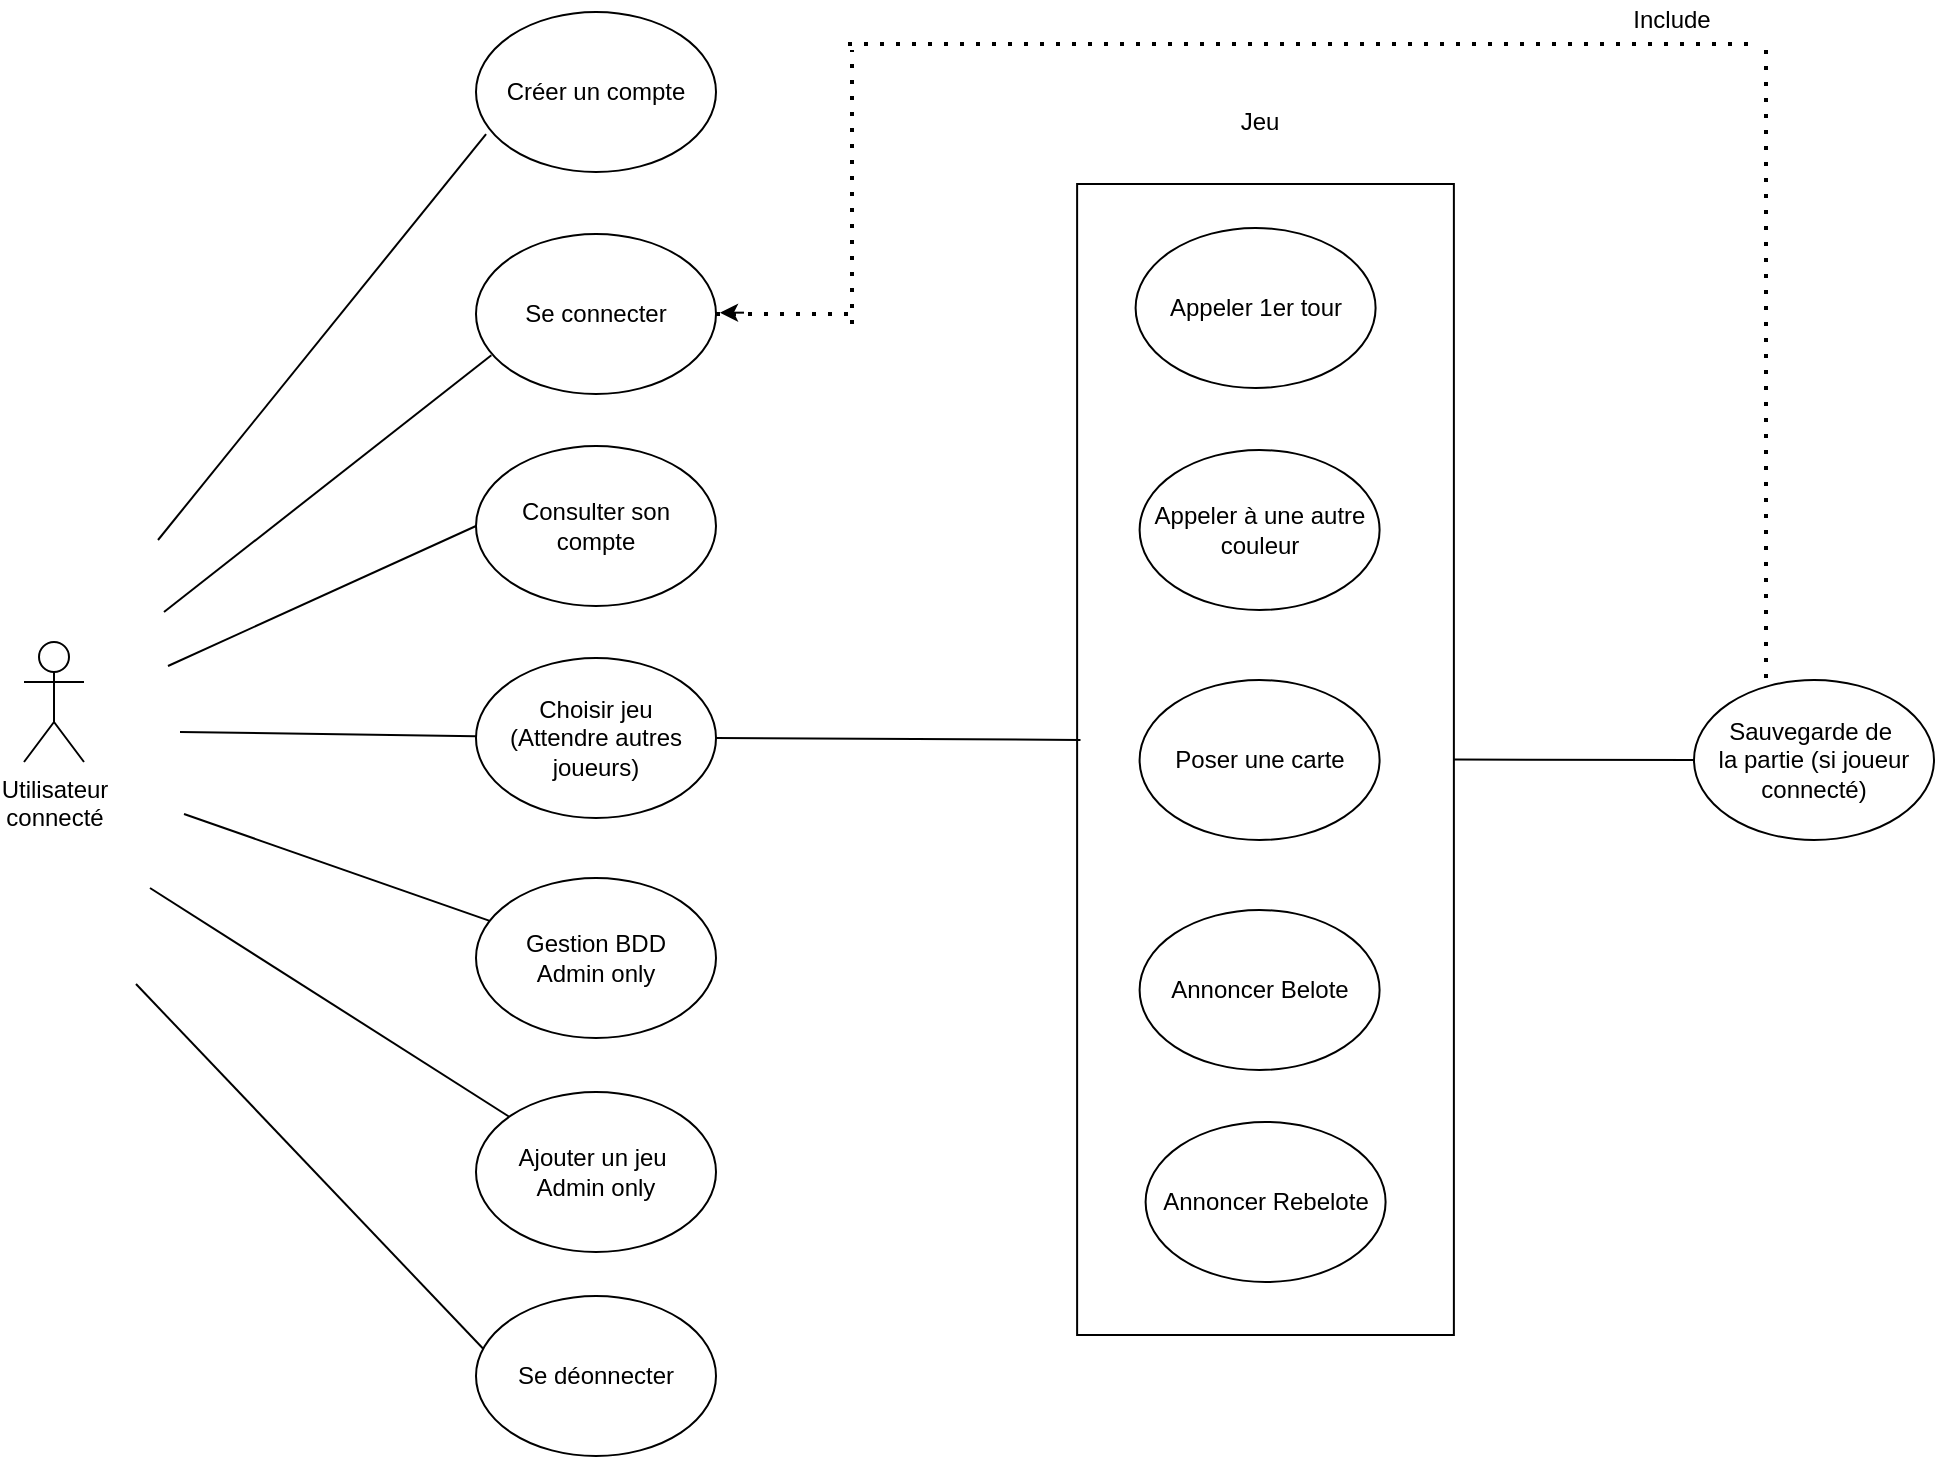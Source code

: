 <mxfile version="13.7.5" type="github">
  <diagram id="hAnzvrFehZ6wKq_byTHN" name="Page-1">
    <mxGraphModel dx="1896" dy="988" grid="0" gridSize="10" guides="1" tooltips="1" connect="1" arrows="1" fold="1" page="1" pageScale="1" pageWidth="1169" pageHeight="827" background="#ffffff" math="0" shadow="0">
      <root>
        <mxCell id="0" />
        <mxCell id="1" parent="0" />
        <mxCell id="9zWFp66QjIJX7NVRdvDP-12" value="" style="rounded=0;whiteSpace=wrap;html=1;rotation=90;" vertex="1" parent="1">
          <mxGeometry x="446" y="287.56" width="575.5" height="188.38" as="geometry" />
        </mxCell>
        <mxCell id="tgZ7G9DhuxtUKycxwcGr-5" value="Créer un compte" style="ellipse;whiteSpace=wrap;html=1;" parent="1" vertex="1">
          <mxGeometry x="339" y="8" width="120" height="80" as="geometry" />
        </mxCell>
        <mxCell id="tgZ7G9DhuxtUKycxwcGr-7" value="" style="endArrow=none;html=1;entryX=0.064;entryY=0.758;entryDx=0;entryDy=0;entryPerimeter=0;" parent="1" target="9zWFp66QjIJX7NVRdvDP-7" edge="1">
          <mxGeometry width="50" height="50" relative="1" as="geometry">
            <mxPoint x="183" y="308" as="sourcePoint" />
            <mxPoint x="290" y="170" as="targetPoint" />
          </mxGeometry>
        </mxCell>
        <mxCell id="tgZ7G9DhuxtUKycxwcGr-8" value="" style="endArrow=none;html=1;entryX=0;entryY=0.5;entryDx=0;entryDy=0;" parent="1" target="tgZ7G9DhuxtUKycxwcGr-12" edge="1">
          <mxGeometry width="50" height="50" relative="1" as="geometry">
            <mxPoint x="185" y="335" as="sourcePoint" />
            <mxPoint x="296" y="265" as="targetPoint" />
          </mxGeometry>
        </mxCell>
        <mxCell id="tgZ7G9DhuxtUKycxwcGr-9" value="Utilisateur &lt;br&gt;connecté" style="shape=umlActor;verticalLabelPosition=bottom;verticalAlign=top;html=1;outlineConnect=0;" parent="1" vertex="1">
          <mxGeometry x="113" y="323" width="30" height="60" as="geometry" />
        </mxCell>
        <mxCell id="tgZ7G9DhuxtUKycxwcGr-10" value="Ajouter un jeu&amp;nbsp;&lt;br&gt;Admin only" style="ellipse;whiteSpace=wrap;html=1;" parent="1" vertex="1">
          <mxGeometry x="339" y="548" width="120" height="80" as="geometry" />
        </mxCell>
        <mxCell id="tgZ7G9DhuxtUKycxwcGr-12" value="Consulter son &lt;br&gt;compte" style="ellipse;whiteSpace=wrap;html=1;" parent="1" vertex="1">
          <mxGeometry x="339" y="225" width="120" height="80" as="geometry" />
        </mxCell>
        <mxCell id="tgZ7G9DhuxtUKycxwcGr-13" value="" style="endArrow=none;html=1;" parent="1" target="tgZ7G9DhuxtUKycxwcGr-18" edge="1">
          <mxGeometry width="50" height="50" relative="1" as="geometry">
            <mxPoint x="191" y="368" as="sourcePoint" />
            <mxPoint x="291" y="363" as="targetPoint" />
          </mxGeometry>
        </mxCell>
        <mxCell id="tgZ7G9DhuxtUKycxwcGr-14" value="" style="endArrow=none;html=1;" parent="1" target="tgZ7G9DhuxtUKycxwcGr-19" edge="1">
          <mxGeometry width="50" height="50" relative="1" as="geometry">
            <mxPoint x="193" y="409" as="sourcePoint" />
            <mxPoint x="264" y="452" as="targetPoint" />
          </mxGeometry>
        </mxCell>
        <mxCell id="tgZ7G9DhuxtUKycxwcGr-15" value="" style="endArrow=none;html=1;" parent="1" target="tgZ7G9DhuxtUKycxwcGr-10" edge="1">
          <mxGeometry width="50" height="50" relative="1" as="geometry">
            <mxPoint x="176" y="446" as="sourcePoint" />
            <mxPoint x="275" y="580" as="targetPoint" />
          </mxGeometry>
        </mxCell>
        <mxCell id="tgZ7G9DhuxtUKycxwcGr-18" value="Choisir jeu&lt;br&gt;(Attendre autres joueurs)" style="ellipse;whiteSpace=wrap;html=1;" parent="1" vertex="1">
          <mxGeometry x="339" y="331" width="120" height="80" as="geometry" />
        </mxCell>
        <mxCell id="tgZ7G9DhuxtUKycxwcGr-19" value="Gestion BDD&lt;br&gt;Admin only" style="ellipse;whiteSpace=wrap;html=1;" parent="1" vertex="1">
          <mxGeometry x="339" y="441" width="120" height="80" as="geometry" />
        </mxCell>
        <mxCell id="tgZ7G9DhuxtUKycxwcGr-20" value="" style="endArrow=none;html=1;" parent="1" edge="1">
          <mxGeometry width="50" height="50" relative="1" as="geometry">
            <mxPoint x="169" y="494" as="sourcePoint" />
            <mxPoint x="347" y="681" as="targetPoint" />
          </mxGeometry>
        </mxCell>
        <mxCell id="tgZ7G9DhuxtUKycxwcGr-21" value="Poser une carte" style="ellipse;whiteSpace=wrap;html=1;" parent="1" vertex="1">
          <mxGeometry x="670.8" y="342" width="120" height="80" as="geometry" />
        </mxCell>
        <mxCell id="tgZ7G9DhuxtUKycxwcGr-23" value="Annoncer Belote" style="ellipse;whiteSpace=wrap;html=1;" parent="1" vertex="1">
          <mxGeometry x="670.8" y="457" width="120" height="80" as="geometry" />
        </mxCell>
        <mxCell id="tgZ7G9DhuxtUKycxwcGr-24" value="Appeler 1er tour" style="ellipse;whiteSpace=wrap;html=1;" parent="1" vertex="1">
          <mxGeometry x="668.8" y="116" width="120" height="80" as="geometry" />
        </mxCell>
        <mxCell id="tgZ7G9DhuxtUKycxwcGr-26" value="Jeu" style="text;html=1;strokeColor=none;fillColor=none;align=center;verticalAlign=middle;whiteSpace=wrap;rounded=0;" parent="1" vertex="1">
          <mxGeometry x="710.8" y="53" width="40" height="20" as="geometry" />
        </mxCell>
        <mxCell id="tgZ7G9DhuxtUKycxwcGr-29" value="" style="endArrow=none;html=1;exitX=1;exitY=0.5;exitDx=0;exitDy=0;entryX=0.483;entryY=0.991;entryDx=0;entryDy=0;entryPerimeter=0;" parent="1" source="tgZ7G9DhuxtUKycxwcGr-18" target="9zWFp66QjIJX7NVRdvDP-12" edge="1">
          <mxGeometry width="50" height="50" relative="1" as="geometry">
            <mxPoint x="645" y="421" as="sourcePoint" />
            <mxPoint x="516" y="371" as="targetPoint" />
          </mxGeometry>
        </mxCell>
        <mxCell id="tgZ7G9DhuxtUKycxwcGr-31" value="" style="endArrow=none;html=1;exitX=0.5;exitY=0;exitDx=0;exitDy=0;entryX=0;entryY=0.5;entryDx=0;entryDy=0;" parent="1" source="9zWFp66QjIJX7NVRdvDP-12" edge="1" target="tgZ7G9DhuxtUKycxwcGr-32">
          <mxGeometry width="50" height="50" relative="1" as="geometry">
            <mxPoint x="905.5" y="382" as="sourcePoint" />
            <mxPoint x="935" y="448" as="targetPoint" />
          </mxGeometry>
        </mxCell>
        <mxCell id="tgZ7G9DhuxtUKycxwcGr-32" value="Sauvegarde de&amp;nbsp;&lt;br&gt;la partie (si joueur connecté)" style="ellipse;whiteSpace=wrap;html=1;fillColor=none;" parent="1" vertex="1">
          <mxGeometry x="948" y="342" width="120" height="80" as="geometry" />
        </mxCell>
        <mxCell id="9zWFp66QjIJX7NVRdvDP-3" value="Se déonnecter" style="ellipse;whiteSpace=wrap;html=1;" vertex="1" parent="1">
          <mxGeometry x="339" y="650" width="120" height="80" as="geometry" />
        </mxCell>
        <mxCell id="9zWFp66QjIJX7NVRdvDP-4" value="" style="endArrow=none;html=1;entryX=0.042;entryY=0.763;entryDx=0;entryDy=0;entryPerimeter=0;" edge="1" parent="1" target="tgZ7G9DhuxtUKycxwcGr-5">
          <mxGeometry width="50" height="50" relative="1" as="geometry">
            <mxPoint x="180" y="272" as="sourcePoint" />
            <mxPoint x="232" y="72" as="targetPoint" />
          </mxGeometry>
        </mxCell>
        <mxCell id="9zWFp66QjIJX7NVRdvDP-7" value="Se connecter" style="ellipse;whiteSpace=wrap;html=1;" vertex="1" parent="1">
          <mxGeometry x="339" y="119" width="120" height="80" as="geometry" />
        </mxCell>
        <mxCell id="9zWFp66QjIJX7NVRdvDP-9" value="Appeler à une autre couleur" style="ellipse;whiteSpace=wrap;html=1;" vertex="1" parent="1">
          <mxGeometry x="670.8" y="227" width="120" height="80" as="geometry" />
        </mxCell>
        <mxCell id="9zWFp66QjIJX7NVRdvDP-10" value="Annoncer Rebelote" style="ellipse;whiteSpace=wrap;html=1;" vertex="1" parent="1">
          <mxGeometry x="673.8" y="563" width="120" height="80" as="geometry" />
        </mxCell>
        <mxCell id="9zWFp66QjIJX7NVRdvDP-17" value="" style="endArrow=none;dashed=1;html=1;dashPattern=1 3;strokeWidth=2;exitX=1;exitY=0.5;exitDx=0;exitDy=0;" edge="1" parent="1" source="9zWFp66QjIJX7NVRdvDP-7">
          <mxGeometry width="50" height="50" relative="1" as="geometry">
            <mxPoint x="555" y="400" as="sourcePoint" />
            <mxPoint x="529" y="159" as="targetPoint" />
          </mxGeometry>
        </mxCell>
        <mxCell id="9zWFp66QjIJX7NVRdvDP-18" value="" style="endArrow=none;dashed=1;html=1;dashPattern=1 3;strokeWidth=2;entryX=0.3;entryY=0.058;entryDx=0;entryDy=0;entryPerimeter=0;" edge="1" parent="1" target="tgZ7G9DhuxtUKycxwcGr-32">
          <mxGeometry width="50" height="50" relative="1" as="geometry">
            <mxPoint x="984" y="27" as="sourcePoint" />
            <mxPoint x="605" y="350" as="targetPoint" />
          </mxGeometry>
        </mxCell>
        <mxCell id="9zWFp66QjIJX7NVRdvDP-19" value="" style="endArrow=none;dashed=1;html=1;dashPattern=1 3;strokeWidth=2;" edge="1" parent="1">
          <mxGeometry width="50" height="50" relative="1" as="geometry">
            <mxPoint x="525" y="24" as="sourcePoint" />
            <mxPoint x="977" y="24" as="targetPoint" />
          </mxGeometry>
        </mxCell>
        <mxCell id="9zWFp66QjIJX7NVRdvDP-20" value="" style="endArrow=none;dashed=1;html=1;dashPattern=1 3;strokeWidth=2;" edge="1" parent="1">
          <mxGeometry width="50" height="50" relative="1" as="geometry">
            <mxPoint x="527" y="164" as="sourcePoint" />
            <mxPoint x="527" y="27" as="targetPoint" />
          </mxGeometry>
        </mxCell>
        <mxCell id="9zWFp66QjIJX7NVRdvDP-22" value="" style="endArrow=classic;html=1;" edge="1" parent="1">
          <mxGeometry width="50" height="50" relative="1" as="geometry">
            <mxPoint x="473" y="158.33" as="sourcePoint" />
            <mxPoint x="461" y="158.33" as="targetPoint" />
          </mxGeometry>
        </mxCell>
        <mxCell id="9zWFp66QjIJX7NVRdvDP-23" value="Include" style="text;html=1;strokeColor=none;fillColor=none;align=center;verticalAlign=middle;whiteSpace=wrap;rounded=0;" vertex="1" parent="1">
          <mxGeometry x="917" y="2" width="40" height="20" as="geometry" />
        </mxCell>
      </root>
    </mxGraphModel>
  </diagram>
</mxfile>
